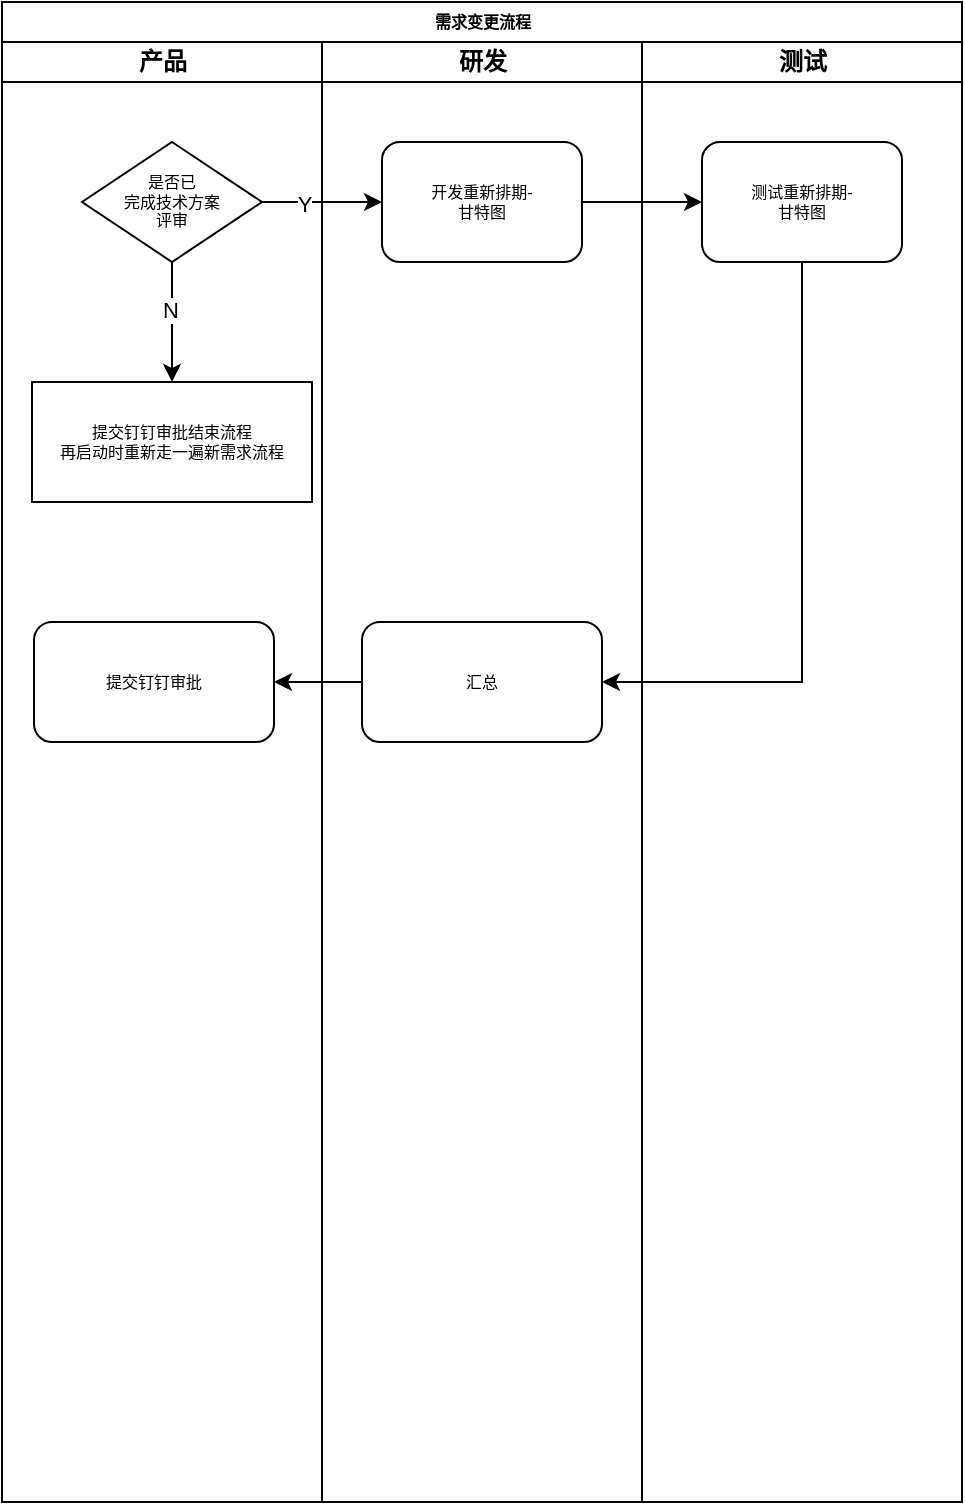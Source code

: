<mxfile version="21.3.5" type="github">
  <diagram name="Page-1" id="74e2e168-ea6b-b213-b513-2b3c1d86103e">
    <mxGraphModel dx="1434" dy="746" grid="1" gridSize="10" guides="1" tooltips="1" connect="1" arrows="1" fold="1" page="1" pageScale="1" pageWidth="1100" pageHeight="850" background="none" math="0" shadow="0">
      <root>
        <mxCell id="0" />
        <mxCell id="1" parent="0" />
        <mxCell id="77e6c97f196da883-1" value="需求变更流程" style="swimlane;html=1;childLayout=stackLayout;startSize=20;rounded=0;shadow=0;labelBackgroundColor=none;strokeWidth=1;fontFamily=Verdana;fontSize=8;align=center;" parent="1" vertex="1">
          <mxGeometry x="60" y="40" width="480" height="750" as="geometry" />
        </mxCell>
        <mxCell id="77e6c97f196da883-2" value="产品" style="swimlane;html=1;startSize=20;" parent="77e6c97f196da883-1" vertex="1">
          <mxGeometry y="20" width="160" height="730" as="geometry" />
        </mxCell>
        <mxCell id="wxBs8Z7nVsmHyRdSl5QE-10" value="" style="edgeStyle=orthogonalEdgeStyle;rounded=0;orthogonalLoop=1;jettySize=auto;html=1;" edge="1" parent="77e6c97f196da883-2" source="wxBs8Z7nVsmHyRdSl5QE-1" target="wxBs8Z7nVsmHyRdSl5QE-9">
          <mxGeometry relative="1" as="geometry" />
        </mxCell>
        <mxCell id="wxBs8Z7nVsmHyRdSl5QE-13" value="N" style="edgeLabel;html=1;align=center;verticalAlign=middle;resizable=0;points=[];" vertex="1" connectable="0" parent="wxBs8Z7nVsmHyRdSl5QE-10">
          <mxGeometry x="-0.2" y="-1" relative="1" as="geometry">
            <mxPoint as="offset" />
          </mxGeometry>
        </mxCell>
        <mxCell id="wxBs8Z7nVsmHyRdSl5QE-1" value="是否已&lt;br&gt;完成技术方案&lt;br&gt;评审" style="rhombus;whiteSpace=wrap;html=1;rounded=0;shadow=0;labelBackgroundColor=none;strokeWidth=1;fontFamily=Verdana;fontSize=8;align=center;" vertex="1" parent="77e6c97f196da883-2">
          <mxGeometry x="40" y="50" width="90" height="60" as="geometry" />
        </mxCell>
        <mxCell id="wxBs8Z7nVsmHyRdSl5QE-9" value="提交钉钉审批结束流程&lt;br&gt;再启动时重新走一遍新需求流程" style="whiteSpace=wrap;html=1;fontSize=8;fontFamily=Verdana;rounded=0;shadow=0;labelBackgroundColor=none;strokeWidth=1;" vertex="1" parent="77e6c97f196da883-2">
          <mxGeometry x="15" y="170" width="140" height="60" as="geometry" />
        </mxCell>
        <mxCell id="wxBs8Z7nVsmHyRdSl5QE-17" value="提交钉钉审批" style="whiteSpace=wrap;html=1;fontSize=8;fontFamily=Verdana;rounded=1;shadow=0;labelBackgroundColor=none;strokeWidth=1;" vertex="1" parent="77e6c97f196da883-2">
          <mxGeometry x="16" y="290" width="120" height="60" as="geometry" />
        </mxCell>
        <mxCell id="77e6c97f196da883-3" value="研发" style="swimlane;html=1;startSize=20;" parent="77e6c97f196da883-1" vertex="1">
          <mxGeometry x="160" y="20" width="160" height="730" as="geometry" />
        </mxCell>
        <mxCell id="wxBs8Z7nVsmHyRdSl5QE-2" value="开发重新排期-&lt;br&gt;甘特图" style="rounded=1;whiteSpace=wrap;html=1;shadow=0;labelBackgroundColor=none;strokeWidth=1;fontFamily=Verdana;fontSize=8;align=center;" vertex="1" parent="77e6c97f196da883-3">
          <mxGeometry x="30" y="50" width="100" height="60" as="geometry" />
        </mxCell>
        <mxCell id="wxBs8Z7nVsmHyRdSl5QE-14" value="汇总" style="whiteSpace=wrap;html=1;fontSize=8;fontFamily=Verdana;rounded=1;shadow=0;labelBackgroundColor=none;strokeWidth=1;" vertex="1" parent="77e6c97f196da883-3">
          <mxGeometry x="20" y="290" width="120" height="60" as="geometry" />
        </mxCell>
        <mxCell id="77e6c97f196da883-4" value="测试" style="swimlane;html=1;startSize=20;" parent="77e6c97f196da883-1" vertex="1">
          <mxGeometry x="320" y="20" width="160" height="730" as="geometry" />
        </mxCell>
        <mxCell id="wxBs8Z7nVsmHyRdSl5QE-3" value="测试重新排期-&lt;br&gt;甘特图" style="rounded=1;whiteSpace=wrap;html=1;shadow=0;labelBackgroundColor=none;strokeWidth=1;fontFamily=Verdana;fontSize=8;align=center;" vertex="1" parent="77e6c97f196da883-4">
          <mxGeometry x="30" y="50" width="100" height="60" as="geometry" />
        </mxCell>
        <mxCell id="wxBs8Z7nVsmHyRdSl5QE-4" style="edgeStyle=orthogonalEdgeStyle;rounded=0;orthogonalLoop=1;jettySize=auto;html=1;exitX=1;exitY=0.5;exitDx=0;exitDy=0;entryX=0;entryY=0.5;entryDx=0;entryDy=0;" edge="1" parent="77e6c97f196da883-1" source="wxBs8Z7nVsmHyRdSl5QE-1" target="wxBs8Z7nVsmHyRdSl5QE-2">
          <mxGeometry relative="1" as="geometry" />
        </mxCell>
        <mxCell id="wxBs8Z7nVsmHyRdSl5QE-6" value="Y" style="edgeLabel;html=1;align=center;verticalAlign=middle;resizable=0;points=[];" vertex="1" connectable="0" parent="wxBs8Z7nVsmHyRdSl5QE-4">
          <mxGeometry x="-0.3" y="-1" relative="1" as="geometry">
            <mxPoint as="offset" />
          </mxGeometry>
        </mxCell>
        <mxCell id="wxBs8Z7nVsmHyRdSl5QE-5" style="edgeStyle=orthogonalEdgeStyle;rounded=0;orthogonalLoop=1;jettySize=auto;html=1;exitX=1;exitY=0.5;exitDx=0;exitDy=0;entryX=0;entryY=0.5;entryDx=0;entryDy=0;" edge="1" parent="77e6c97f196da883-1" source="wxBs8Z7nVsmHyRdSl5QE-2" target="wxBs8Z7nVsmHyRdSl5QE-3">
          <mxGeometry relative="1" as="geometry" />
        </mxCell>
        <mxCell id="wxBs8Z7nVsmHyRdSl5QE-16" style="edgeStyle=orthogonalEdgeStyle;rounded=0;orthogonalLoop=1;jettySize=auto;html=1;exitX=0.5;exitY=1;exitDx=0;exitDy=0;entryX=1;entryY=0.5;entryDx=0;entryDy=0;" edge="1" parent="77e6c97f196da883-1" source="wxBs8Z7nVsmHyRdSl5QE-3" target="wxBs8Z7nVsmHyRdSl5QE-14">
          <mxGeometry relative="1" as="geometry" />
        </mxCell>
        <mxCell id="wxBs8Z7nVsmHyRdSl5QE-18" value="" style="edgeStyle=orthogonalEdgeStyle;rounded=0;orthogonalLoop=1;jettySize=auto;html=1;" edge="1" parent="77e6c97f196da883-1" source="wxBs8Z7nVsmHyRdSl5QE-14" target="wxBs8Z7nVsmHyRdSl5QE-17">
          <mxGeometry relative="1" as="geometry" />
        </mxCell>
      </root>
    </mxGraphModel>
  </diagram>
</mxfile>
